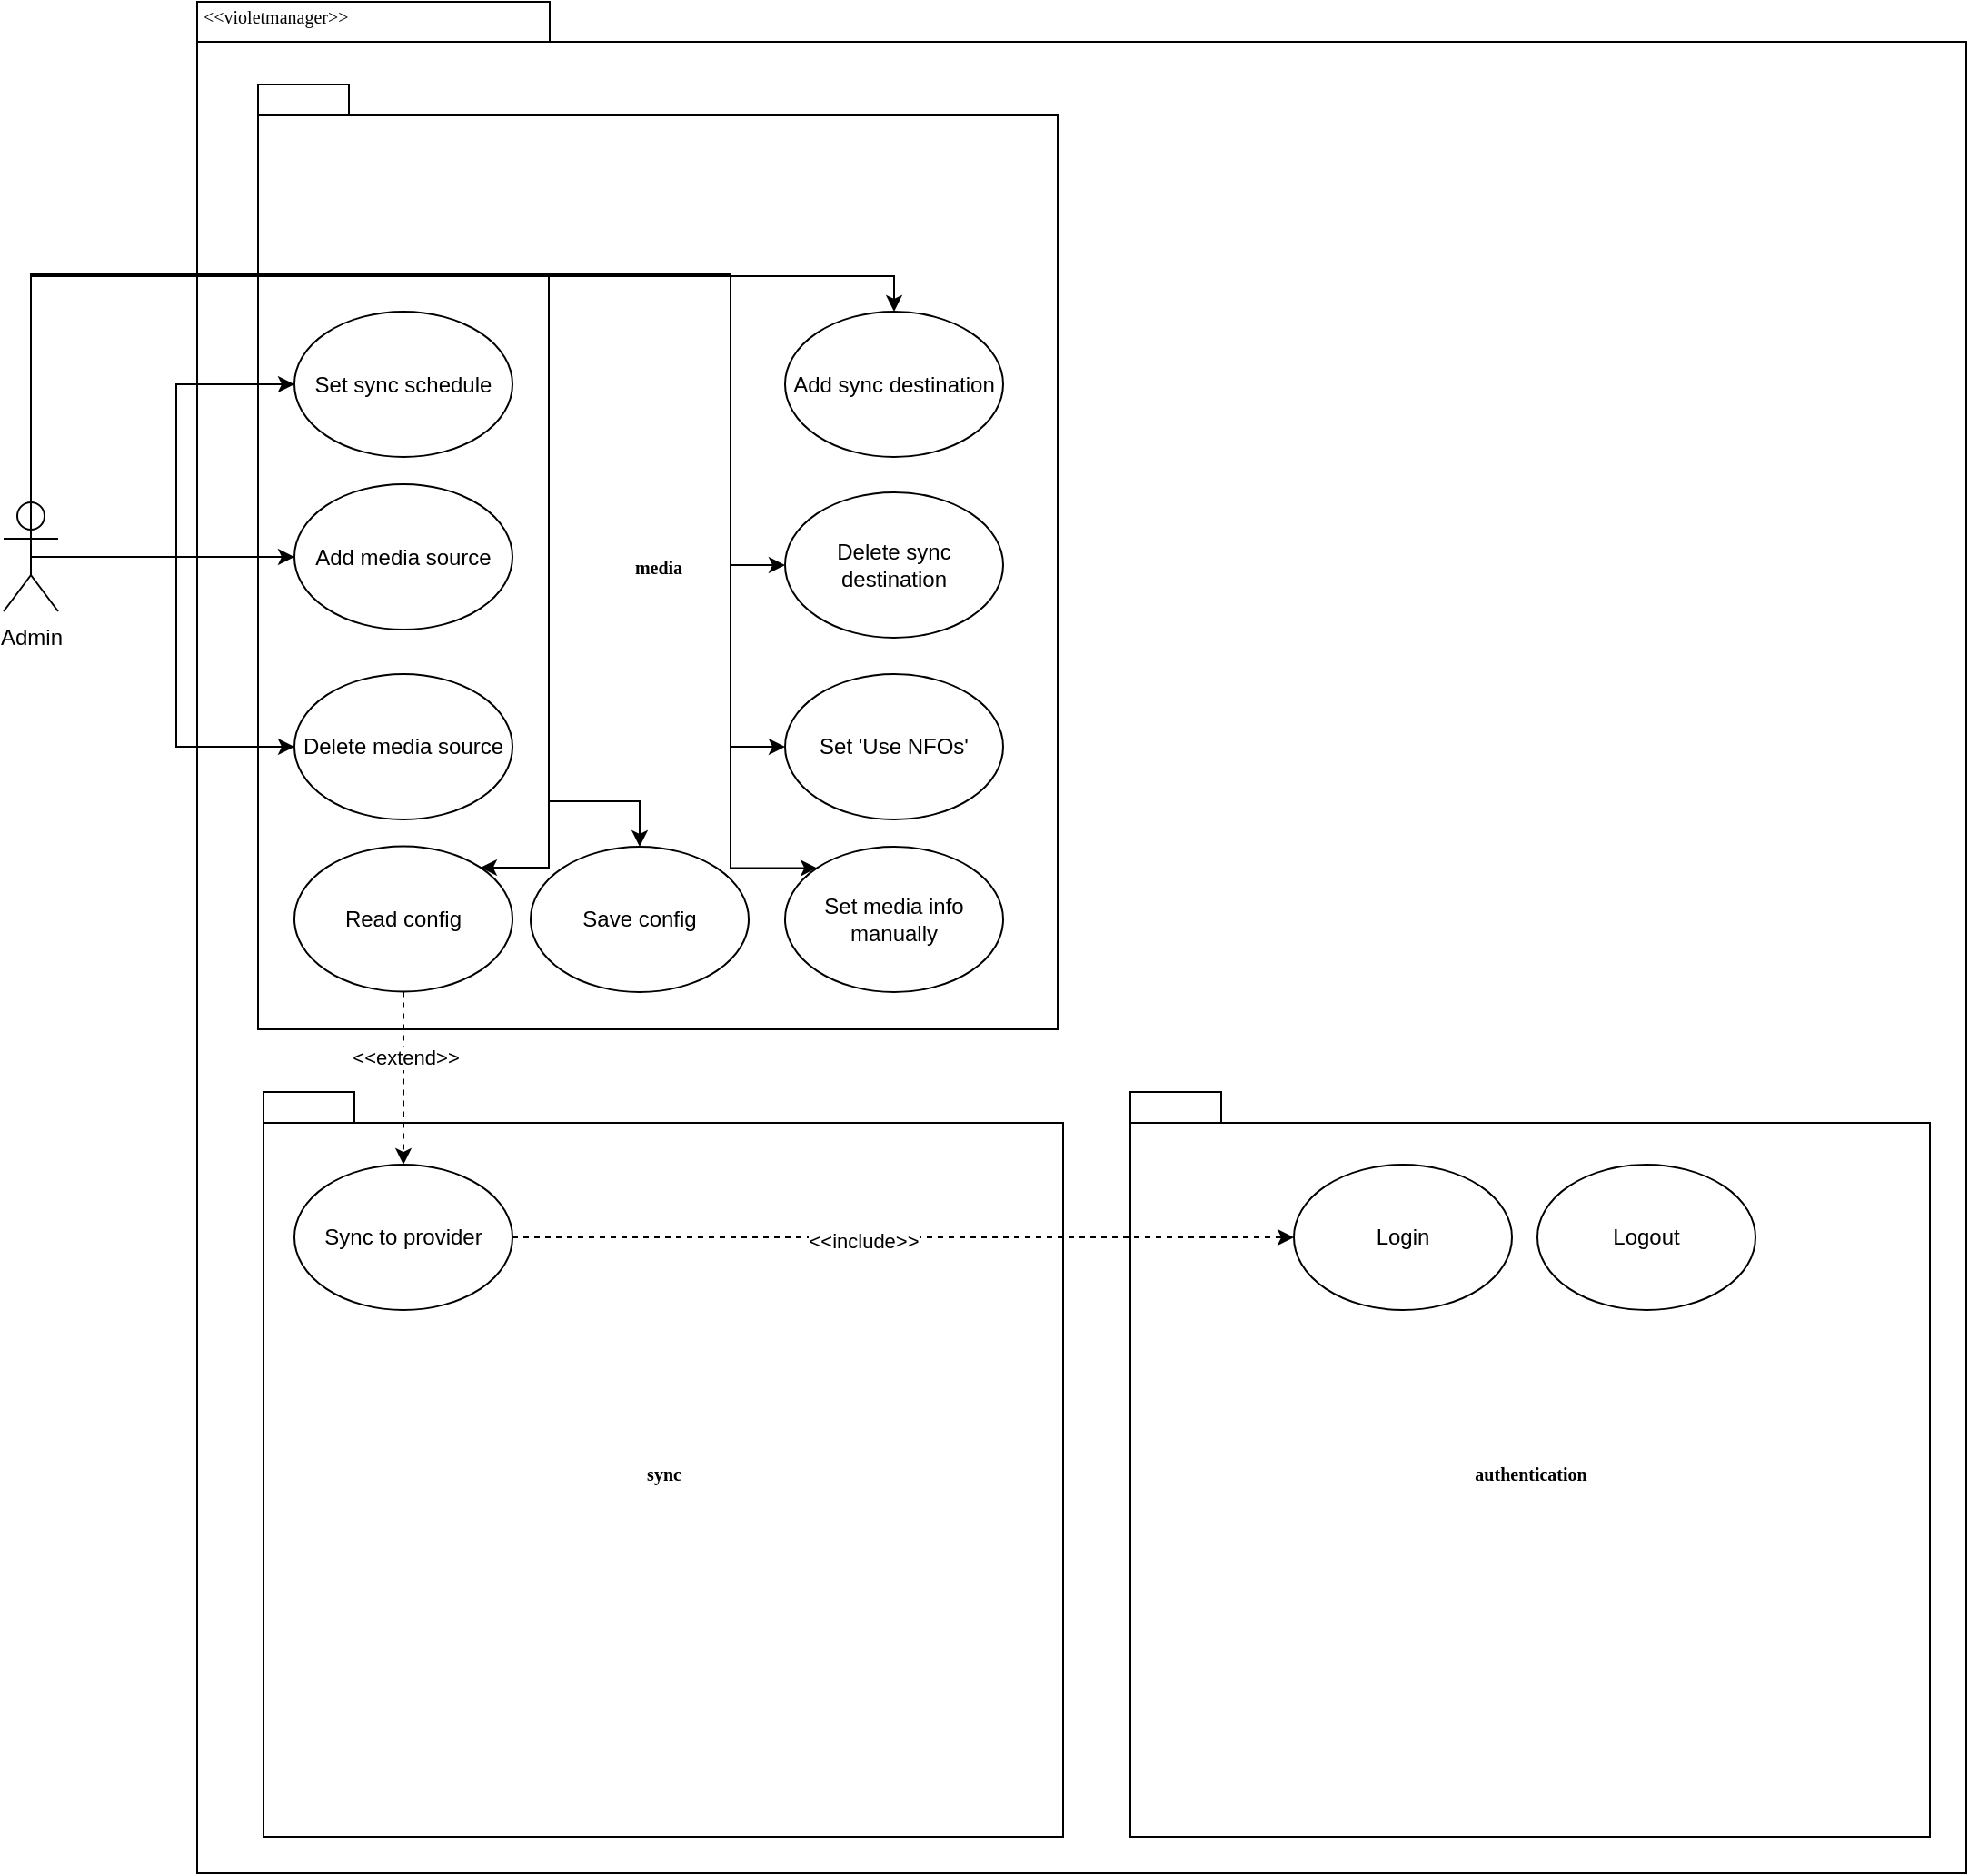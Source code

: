<mxfile version="13.10.9" type="github">
  <diagram name="Page-1" id="b5b7bab2-c9e2-2cf4-8b2a-24fd1a2a6d21">
    <mxGraphModel dx="1718" dy="959" grid="1" gridSize="10" guides="1" tooltips="1" connect="1" arrows="1" fold="1" page="1" pageScale="1" pageWidth="827" pageHeight="1169" background="#ffffff" math="0" shadow="0">
      <root>
        <mxCell id="0" />
        <mxCell id="1" parent="0" />
        <mxCell id="6e0c8c40b5770093-72" value="" style="shape=folder;fontStyle=1;spacingTop=10;tabWidth=194;tabHeight=22;tabPosition=left;html=1;rounded=0;shadow=0;comic=0;labelBackgroundColor=none;strokeWidth=1;fillColor=none;fontFamily=Verdana;fontSize=10;align=center;" parent="1" vertex="1">
          <mxGeometry x="156.5" y="40" width="973.5" height="1030" as="geometry" />
        </mxCell>
        <mxCell id="6e0c8c40b5770093-73" value="&amp;lt;&amp;lt;violetmanager&amp;gt;&amp;gt;" style="text;html=1;align=left;verticalAlign=top;spacingTop=-4;fontSize=10;fontFamily=Verdana" parent="1" vertex="1">
          <mxGeometry x="157.5" y="40" width="130" height="20" as="geometry" />
        </mxCell>
        <mxCell id="yLW3yvbtPbf4ESxx5c4I-72" style="edgeStyle=orthogonalEdgeStyle;rounded=0;orthogonalLoop=1;jettySize=auto;html=1;exitX=0.5;exitY=0.5;exitDx=0;exitDy=0;exitPerimeter=0;entryX=0;entryY=0.5;entryDx=0;entryDy=0;endArrow=classic;endFill=1;" edge="1" parent="1" source="yLW3yvbtPbf4ESxx5c4I-1" target="yLW3yvbtPbf4ESxx5c4I-60">
          <mxGeometry relative="1" as="geometry" />
        </mxCell>
        <mxCell id="yLW3yvbtPbf4ESxx5c4I-1" value="Admin" style="shape=umlActor;verticalLabelPosition=bottom;verticalAlign=top;html=1;outlineConnect=0;" vertex="1" parent="1">
          <mxGeometry x="50" y="315.5" width="30" height="60" as="geometry" />
        </mxCell>
        <mxCell id="yLW3yvbtPbf4ESxx5c4I-9" value="" style="group;verticalAlign=bottom;labelPosition=center;verticalLabelPosition=top;align=center;horizontal=1;" vertex="1" connectable="0" parent="1">
          <mxGeometry x="670" y="640" width="440" height="410" as="geometry" />
        </mxCell>
        <mxCell id="yLW3yvbtPbf4ESxx5c4I-10" value="authentication" style="shape=folder;fontStyle=1;spacingTop=10;tabWidth=50;tabHeight=17;tabPosition=left;html=1;rounded=0;shadow=0;comic=0;labelBackgroundColor=none;strokeWidth=1;fontFamily=Verdana;fontSize=10;align=center;" vertex="1" parent="yLW3yvbtPbf4ESxx5c4I-9">
          <mxGeometry width="440" height="410" as="geometry" />
        </mxCell>
        <mxCell id="yLW3yvbtPbf4ESxx5c4I-12" value="Login" style="ellipse;whiteSpace=wrap;html=1;" vertex="1" parent="yLW3yvbtPbf4ESxx5c4I-9">
          <mxGeometry x="90" y="40" width="120" height="80" as="geometry" />
        </mxCell>
        <mxCell id="yLW3yvbtPbf4ESxx5c4I-13" value="Logout" style="ellipse;whiteSpace=wrap;html=1;" vertex="1" parent="yLW3yvbtPbf4ESxx5c4I-9">
          <mxGeometry x="224" y="40" width="120" height="80" as="geometry" />
        </mxCell>
        <mxCell id="yLW3yvbtPbf4ESxx5c4I-51" value="" style="group;verticalAlign=bottom;labelPosition=center;verticalLabelPosition=top;align=center;horizontal=1;" vertex="1" connectable="0" parent="1">
          <mxGeometry x="193" y="640" width="440" height="410" as="geometry" />
        </mxCell>
        <mxCell id="yLW3yvbtPbf4ESxx5c4I-52" value="sync" style="shape=folder;fontStyle=1;spacingTop=10;tabWidth=50;tabHeight=17;tabPosition=left;html=1;rounded=0;shadow=0;comic=0;labelBackgroundColor=none;strokeWidth=1;fontFamily=Verdana;fontSize=10;align=center;" vertex="1" parent="yLW3yvbtPbf4ESxx5c4I-51">
          <mxGeometry width="440" height="410" as="geometry" />
        </mxCell>
        <mxCell id="yLW3yvbtPbf4ESxx5c4I-53" value="Sync to provider" style="ellipse;whiteSpace=wrap;html=1;" vertex="1" parent="yLW3yvbtPbf4ESxx5c4I-51">
          <mxGeometry x="17" y="40" width="120" height="80" as="geometry" />
        </mxCell>
        <mxCell id="yLW3yvbtPbf4ESxx5c4I-55" style="edgeStyle=orthogonalEdgeStyle;rounded=0;orthogonalLoop=1;jettySize=auto;html=1;exitX=1;exitY=0.5;exitDx=0;exitDy=0;entryX=0;entryY=0.5;entryDx=0;entryDy=0;dashed=1;endArrow=classic;endFill=1;" edge="1" parent="1" source="yLW3yvbtPbf4ESxx5c4I-53" target="yLW3yvbtPbf4ESxx5c4I-12">
          <mxGeometry relative="1" as="geometry" />
        </mxCell>
        <mxCell id="yLW3yvbtPbf4ESxx5c4I-56" value="&amp;lt;&amp;lt;include&amp;gt;&amp;gt;" style="edgeLabel;html=1;align=center;verticalAlign=middle;resizable=0;points=[];" vertex="1" connectable="0" parent="yLW3yvbtPbf4ESxx5c4I-55">
          <mxGeometry x="-0.105" y="-2" relative="1" as="geometry">
            <mxPoint as="offset" />
          </mxGeometry>
        </mxCell>
        <mxCell id="yLW3yvbtPbf4ESxx5c4I-57" value="" style="group;verticalAlign=bottom;labelPosition=center;verticalLabelPosition=top;align=center;horizontal=1;" vertex="1" connectable="0" parent="1">
          <mxGeometry x="190" y="85.5" width="440" height="520" as="geometry" />
        </mxCell>
        <mxCell id="yLW3yvbtPbf4ESxx5c4I-58" value="media" style="shape=folder;fontStyle=1;spacingTop=10;tabWidth=50;tabHeight=17;tabPosition=left;html=1;rounded=0;shadow=0;comic=0;labelBackgroundColor=none;strokeWidth=1;fontFamily=Verdana;fontSize=10;align=center;" vertex="1" parent="yLW3yvbtPbf4ESxx5c4I-57">
          <mxGeometry width="440" height="520" as="geometry" />
        </mxCell>
        <mxCell id="yLW3yvbtPbf4ESxx5c4I-59" value="Set &#39;Use NFOs&#39;" style="ellipse;whiteSpace=wrap;html=1;" vertex="1" parent="yLW3yvbtPbf4ESxx5c4I-57">
          <mxGeometry x="290" y="324.5" width="120" height="80" as="geometry" />
        </mxCell>
        <mxCell id="yLW3yvbtPbf4ESxx5c4I-60" value="Add media source" style="ellipse;whiteSpace=wrap;html=1;" vertex="1" parent="yLW3yvbtPbf4ESxx5c4I-57">
          <mxGeometry x="20" y="220" width="120" height="80" as="geometry" />
        </mxCell>
        <mxCell id="yLW3yvbtPbf4ESxx5c4I-61" value="Delete media source" style="ellipse;whiteSpace=wrap;html=1;" vertex="1" parent="yLW3yvbtPbf4ESxx5c4I-57">
          <mxGeometry x="20" y="324.5" width="120" height="80" as="geometry" />
        </mxCell>
        <mxCell id="yLW3yvbtPbf4ESxx5c4I-62" value="Add sync destination" style="ellipse;whiteSpace=wrap;html=1;" vertex="1" parent="yLW3yvbtPbf4ESxx5c4I-57">
          <mxGeometry x="290" y="125" width="120" height="80" as="geometry" />
        </mxCell>
        <mxCell id="yLW3yvbtPbf4ESxx5c4I-63" value="Delete sync destination" style="ellipse;whiteSpace=wrap;html=1;" vertex="1" parent="yLW3yvbtPbf4ESxx5c4I-57">
          <mxGeometry x="290" y="224.5" width="120" height="80" as="geometry" />
        </mxCell>
        <mxCell id="yLW3yvbtPbf4ESxx5c4I-64" value="Set sync schedule" style="ellipse;whiteSpace=wrap;html=1;" vertex="1" parent="yLW3yvbtPbf4ESxx5c4I-57">
          <mxGeometry x="20" y="125" width="120" height="80" as="geometry" />
        </mxCell>
        <mxCell id="yLW3yvbtPbf4ESxx5c4I-65" value="Set media info manually" style="ellipse;whiteSpace=wrap;html=1;" vertex="1" parent="yLW3yvbtPbf4ESxx5c4I-57">
          <mxGeometry x="290" y="419.5" width="120" height="80" as="geometry" />
        </mxCell>
        <mxCell id="yLW3yvbtPbf4ESxx5c4I-66" value="Read config" style="ellipse;whiteSpace=wrap;html=1;" vertex="1" parent="yLW3yvbtPbf4ESxx5c4I-57">
          <mxGeometry x="20" y="419.25" width="120" height="80" as="geometry" />
        </mxCell>
        <mxCell id="yLW3yvbtPbf4ESxx5c4I-67" value="Save config" style="ellipse;whiteSpace=wrap;html=1;" vertex="1" parent="yLW3yvbtPbf4ESxx5c4I-57">
          <mxGeometry x="150" y="419.5" width="120" height="80" as="geometry" />
        </mxCell>
        <mxCell id="yLW3yvbtPbf4ESxx5c4I-68" style="edgeStyle=orthogonalEdgeStyle;rounded=0;orthogonalLoop=1;jettySize=auto;html=1;exitX=0.5;exitY=1;exitDx=0;exitDy=0;entryX=0.5;entryY=0;entryDx=0;entryDy=0;dashed=1;endArrow=classic;endFill=1;" edge="1" parent="1" source="yLW3yvbtPbf4ESxx5c4I-66" target="yLW3yvbtPbf4ESxx5c4I-53">
          <mxGeometry relative="1" as="geometry" />
        </mxCell>
        <mxCell id="yLW3yvbtPbf4ESxx5c4I-69" value="&amp;lt;&amp;lt;extend&amp;gt;&amp;gt;" style="edgeLabel;html=1;align=center;verticalAlign=middle;resizable=0;points=[];" vertex="1" connectable="0" parent="yLW3yvbtPbf4ESxx5c4I-68">
          <mxGeometry x="-0.239" y="1" relative="1" as="geometry">
            <mxPoint as="offset" />
          </mxGeometry>
        </mxCell>
        <mxCell id="yLW3yvbtPbf4ESxx5c4I-71" style="edgeStyle=orthogonalEdgeStyle;rounded=0;orthogonalLoop=1;jettySize=auto;html=1;exitX=0.5;exitY=0.5;exitDx=0;exitDy=0;exitPerimeter=0;entryX=0;entryY=0.5;entryDx=0;entryDy=0;endArrow=classic;endFill=1;" edge="1" parent="1" source="yLW3yvbtPbf4ESxx5c4I-1" target="yLW3yvbtPbf4ESxx5c4I-64">
          <mxGeometry relative="1" as="geometry" />
        </mxCell>
        <mxCell id="yLW3yvbtPbf4ESxx5c4I-74" style="edgeStyle=orthogonalEdgeStyle;rounded=0;orthogonalLoop=1;jettySize=auto;html=1;exitX=0.5;exitY=0.5;exitDx=0;exitDy=0;exitPerimeter=0;entryX=0.5;entryY=0;entryDx=0;entryDy=0;endArrow=classic;endFill=1;" edge="1" parent="1" source="yLW3yvbtPbf4ESxx5c4I-1" target="yLW3yvbtPbf4ESxx5c4I-62">
          <mxGeometry relative="1" as="geometry">
            <Array as="points">
              <mxPoint x="65" y="191" />
              <mxPoint x="540" y="191" />
            </Array>
          </mxGeometry>
        </mxCell>
        <mxCell id="yLW3yvbtPbf4ESxx5c4I-77" style="edgeStyle=orthogonalEdgeStyle;rounded=0;orthogonalLoop=1;jettySize=auto;html=1;exitX=0.5;exitY=0.5;exitDx=0;exitDy=0;exitPerimeter=0;entryX=0;entryY=0.5;entryDx=0;entryDy=0;endArrow=classic;endFill=1;" edge="1" parent="1" source="yLW3yvbtPbf4ESxx5c4I-1" target="yLW3yvbtPbf4ESxx5c4I-63">
          <mxGeometry relative="1" as="geometry">
            <Array as="points">
              <mxPoint x="65" y="190" />
              <mxPoint x="450" y="190" />
              <mxPoint x="450" y="350" />
            </Array>
          </mxGeometry>
        </mxCell>
        <mxCell id="yLW3yvbtPbf4ESxx5c4I-78" style="edgeStyle=orthogonalEdgeStyle;rounded=0;orthogonalLoop=1;jettySize=auto;html=1;exitX=0.5;exitY=0.5;exitDx=0;exitDy=0;exitPerimeter=0;entryX=0;entryY=0.5;entryDx=0;entryDy=0;endArrow=classic;endFill=1;" edge="1" parent="1" source="yLW3yvbtPbf4ESxx5c4I-1" target="yLW3yvbtPbf4ESxx5c4I-59">
          <mxGeometry relative="1" as="geometry">
            <Array as="points">
              <mxPoint x="65" y="190" />
              <mxPoint x="450" y="190" />
              <mxPoint x="450" y="450" />
            </Array>
          </mxGeometry>
        </mxCell>
        <mxCell id="yLW3yvbtPbf4ESxx5c4I-79" style="edgeStyle=orthogonalEdgeStyle;rounded=0;orthogonalLoop=1;jettySize=auto;html=1;exitX=0.5;exitY=0.5;exitDx=0;exitDy=0;exitPerimeter=0;entryX=0;entryY=0;entryDx=0;entryDy=0;endArrow=classic;endFill=1;" edge="1" parent="1" source="yLW3yvbtPbf4ESxx5c4I-1" target="yLW3yvbtPbf4ESxx5c4I-65">
          <mxGeometry relative="1" as="geometry">
            <Array as="points">
              <mxPoint x="65" y="190" />
              <mxPoint x="450" y="190" />
              <mxPoint x="450" y="517" />
            </Array>
          </mxGeometry>
        </mxCell>
        <mxCell id="yLW3yvbtPbf4ESxx5c4I-80" style="edgeStyle=orthogonalEdgeStyle;rounded=0;orthogonalLoop=1;jettySize=auto;html=1;exitX=0.5;exitY=0.5;exitDx=0;exitDy=0;exitPerimeter=0;endArrow=classic;endFill=1;entryX=0.5;entryY=0;entryDx=0;entryDy=0;" edge="1" parent="1" source="yLW3yvbtPbf4ESxx5c4I-1" target="yLW3yvbtPbf4ESxx5c4I-67">
          <mxGeometry relative="1" as="geometry">
            <Array as="points">
              <mxPoint x="65" y="190" />
              <mxPoint x="350" y="190" />
              <mxPoint x="350" y="480" />
              <mxPoint x="400" y="480" />
            </Array>
          </mxGeometry>
        </mxCell>
        <mxCell id="yLW3yvbtPbf4ESxx5c4I-73" style="edgeStyle=orthogonalEdgeStyle;rounded=0;orthogonalLoop=1;jettySize=auto;html=1;exitX=0.5;exitY=0.5;exitDx=0;exitDy=0;exitPerimeter=0;entryX=0;entryY=0.5;entryDx=0;entryDy=0;endArrow=classic;endFill=1;" edge="1" parent="1" source="yLW3yvbtPbf4ESxx5c4I-1" target="yLW3yvbtPbf4ESxx5c4I-61">
          <mxGeometry relative="1" as="geometry" />
        </mxCell>
        <mxCell id="yLW3yvbtPbf4ESxx5c4I-82" style="edgeStyle=orthogonalEdgeStyle;rounded=0;orthogonalLoop=1;jettySize=auto;html=1;exitX=0.5;exitY=0.5;exitDx=0;exitDy=0;exitPerimeter=0;endArrow=classic;endFill=1;" edge="1" parent="1" source="yLW3yvbtPbf4ESxx5c4I-1" target="yLW3yvbtPbf4ESxx5c4I-60">
          <mxGeometry relative="1" as="geometry" />
        </mxCell>
        <mxCell id="yLW3yvbtPbf4ESxx5c4I-83" style="edgeStyle=orthogonalEdgeStyle;rounded=0;orthogonalLoop=1;jettySize=auto;html=1;exitX=0.5;exitY=0.5;exitDx=0;exitDy=0;exitPerimeter=0;entryX=1;entryY=0;entryDx=0;entryDy=0;endArrow=classic;endFill=1;" edge="1" parent="1" source="yLW3yvbtPbf4ESxx5c4I-1" target="yLW3yvbtPbf4ESxx5c4I-66">
          <mxGeometry relative="1" as="geometry">
            <Array as="points">
              <mxPoint x="65" y="190" />
              <mxPoint x="350" y="190" />
              <mxPoint x="350" y="517" />
            </Array>
          </mxGeometry>
        </mxCell>
      </root>
    </mxGraphModel>
  </diagram>
</mxfile>
